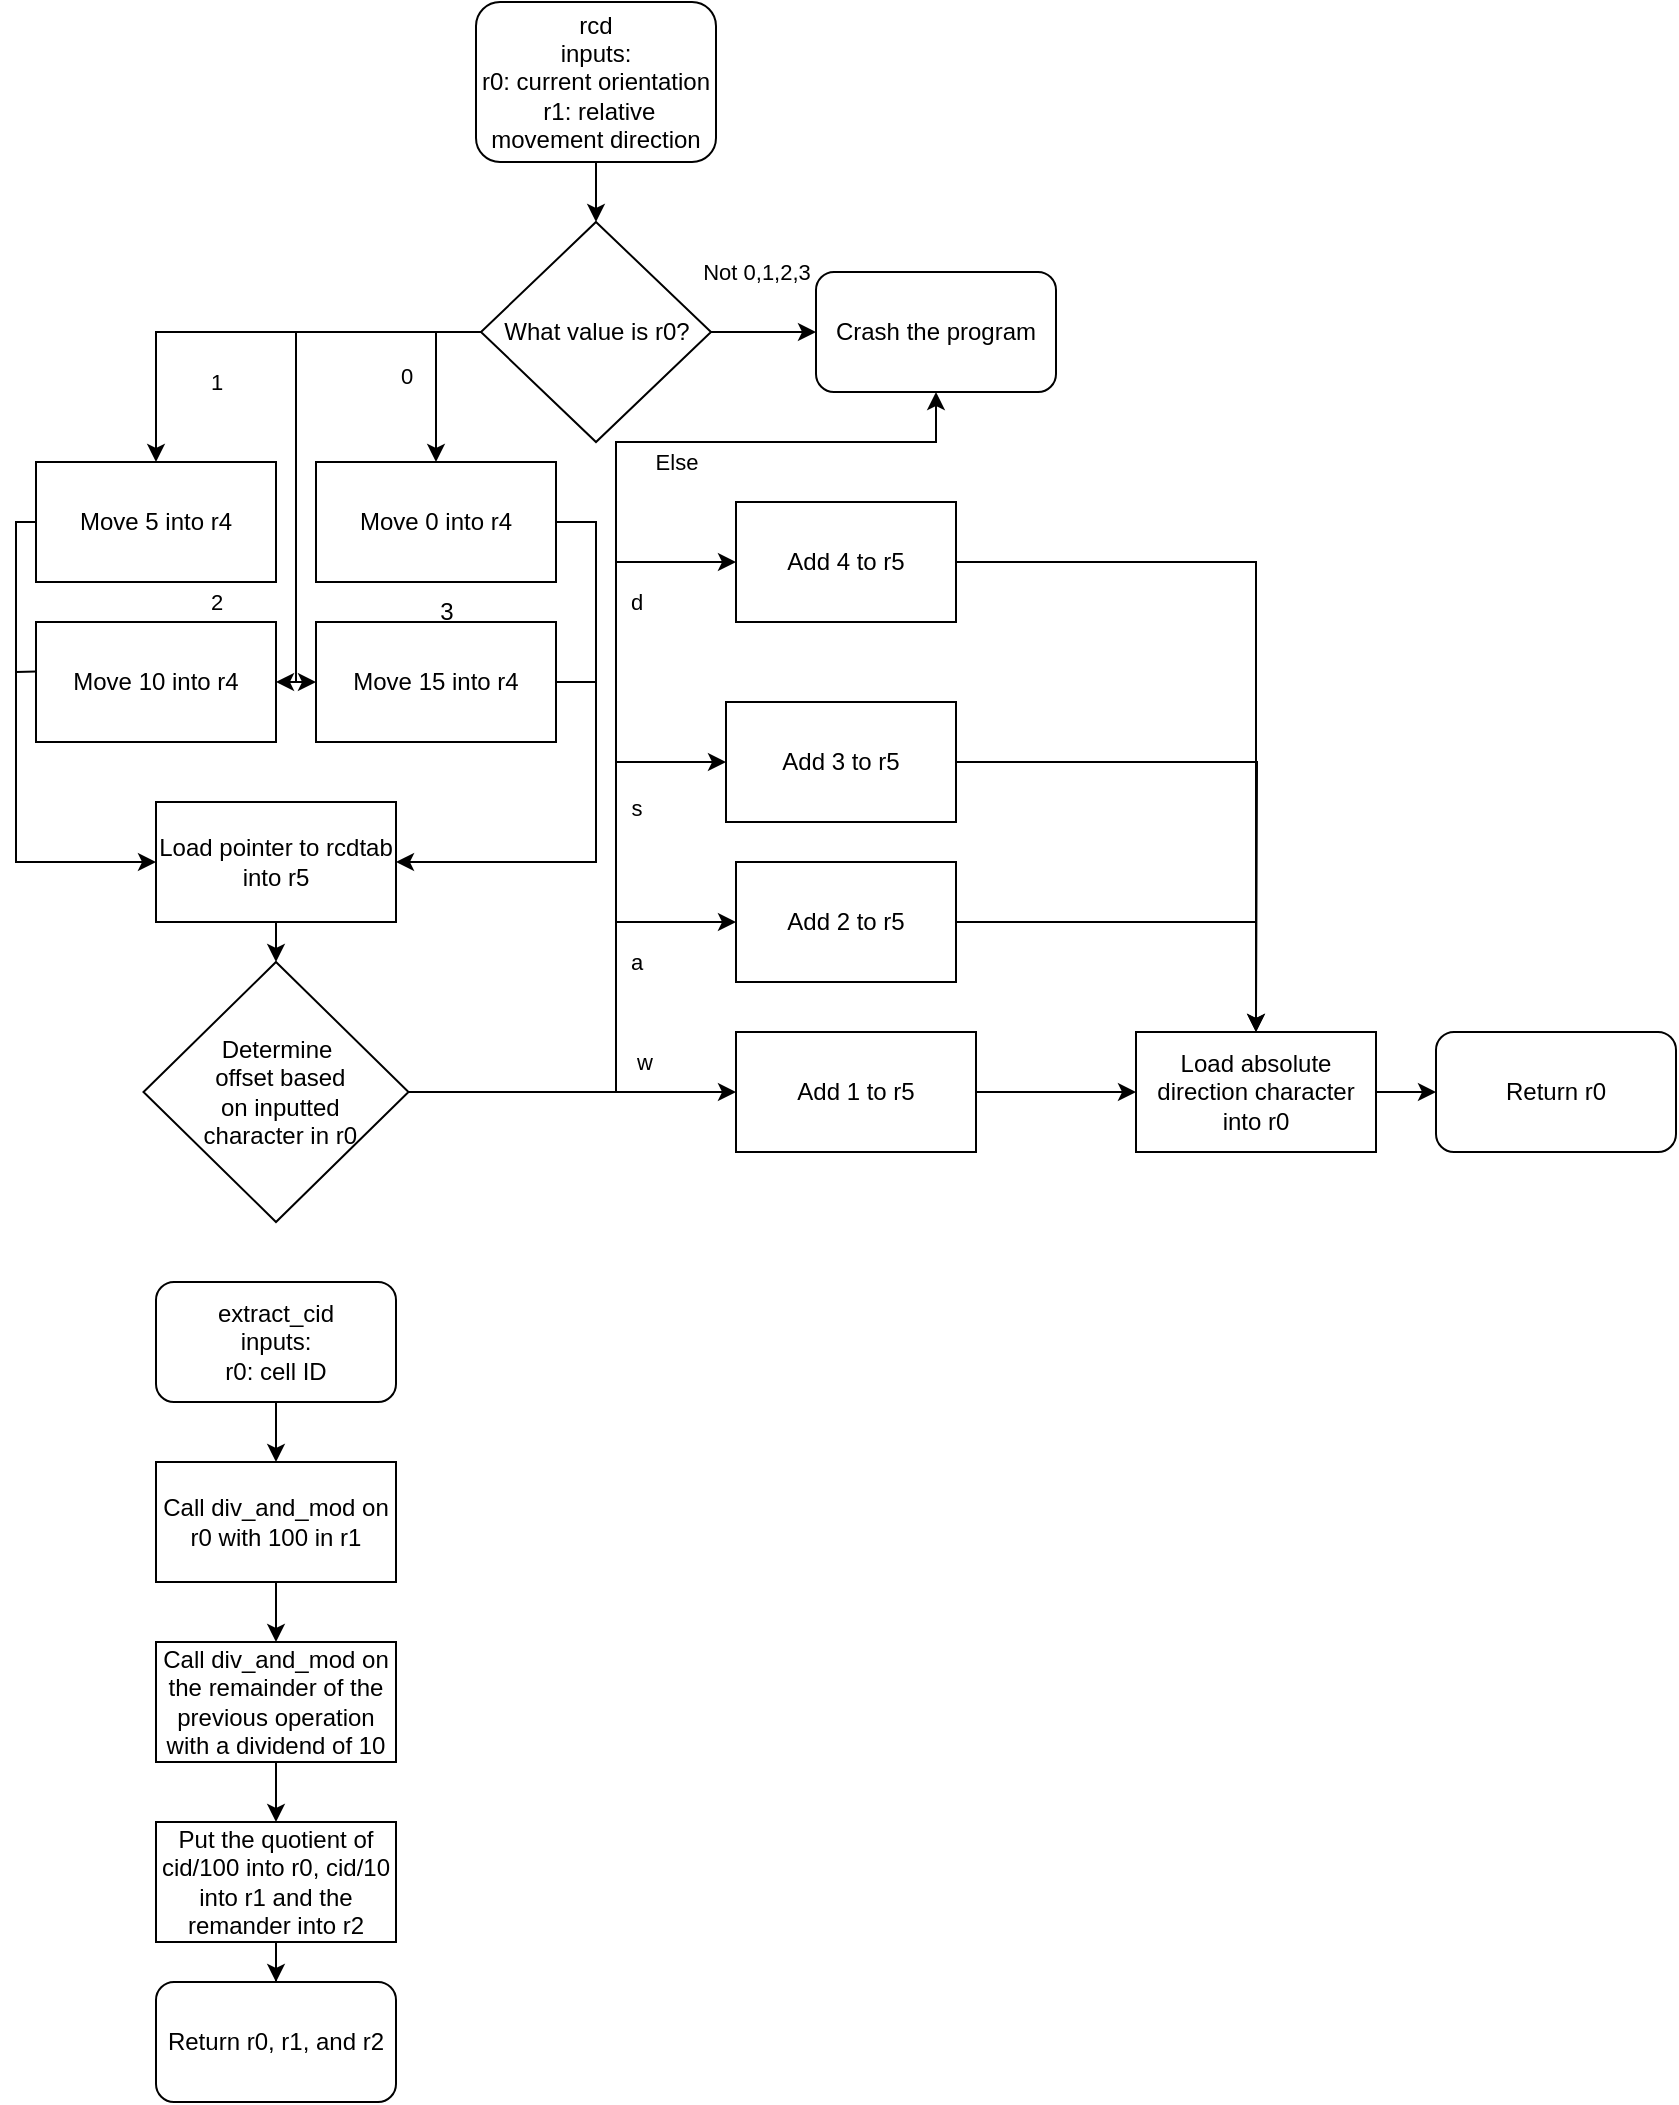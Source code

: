 <mxfile version="24.3.1" type="github">
  <diagram name="Page-1" id="1R23oaMPVLQUFAQNy4ek">
    <mxGraphModel dx="986" dy="505" grid="1" gridSize="10" guides="1" tooltips="1" connect="1" arrows="1" fold="1" page="1" pageScale="1" pageWidth="850" pageHeight="1100" math="0" shadow="0">
      <root>
        <mxCell id="0" />
        <mxCell id="1" parent="0" />
        <mxCell id="OCQK-Y03W5-qOWd1TSCP-3" value="" style="edgeStyle=orthogonalEdgeStyle;rounded=0;orthogonalLoop=1;jettySize=auto;html=1;" edge="1" parent="1" source="OCQK-Y03W5-qOWd1TSCP-1" target="OCQK-Y03W5-qOWd1TSCP-2">
          <mxGeometry relative="1" as="geometry" />
        </mxCell>
        <mxCell id="OCQK-Y03W5-qOWd1TSCP-1" value="&lt;div&gt;rcd&lt;/div&gt;&lt;div&gt;inputs:&lt;br&gt;&lt;/div&gt;r0: current orientation&lt;br&gt;&amp;nbsp;r1: relative movement direction " style="rounded=1;whiteSpace=wrap;html=1;" vertex="1" parent="1">
          <mxGeometry x="240" y="10" width="120" height="80" as="geometry" />
        </mxCell>
        <mxCell id="OCQK-Y03W5-qOWd1TSCP-5" value="" style="edgeStyle=orthogonalEdgeStyle;rounded=0;orthogonalLoop=1;jettySize=auto;html=1;" edge="1" parent="1" source="OCQK-Y03W5-qOWd1TSCP-2" target="OCQK-Y03W5-qOWd1TSCP-4">
          <mxGeometry relative="1" as="geometry" />
        </mxCell>
        <mxCell id="OCQK-Y03W5-qOWd1TSCP-6" value="Not 0,1,2,3" style="edgeLabel;html=1;align=center;verticalAlign=middle;resizable=0;points=[];" vertex="1" connectable="0" parent="OCQK-Y03W5-qOWd1TSCP-5">
          <mxGeometry x="-0.529" y="2" relative="1" as="geometry">
            <mxPoint x="10" y="-28" as="offset" />
          </mxGeometry>
        </mxCell>
        <mxCell id="OCQK-Y03W5-qOWd1TSCP-8" value="0" style="edgeStyle=orthogonalEdgeStyle;rounded=0;orthogonalLoop=1;jettySize=auto;html=1;exitX=0;exitY=0.5;exitDx=0;exitDy=0;entryX=0.5;entryY=0;entryDx=0;entryDy=0;" edge="1" parent="1" source="OCQK-Y03W5-qOWd1TSCP-2" target="OCQK-Y03W5-qOWd1TSCP-7">
          <mxGeometry y="-15" relative="1" as="geometry">
            <mxPoint as="offset" />
          </mxGeometry>
        </mxCell>
        <mxCell id="OCQK-Y03W5-qOWd1TSCP-2" value="What value is r0?" style="rhombus;whiteSpace=wrap;html=1;" vertex="1" parent="1">
          <mxGeometry x="242.5" y="120" width="115" height="110" as="geometry" />
        </mxCell>
        <mxCell id="OCQK-Y03W5-qOWd1TSCP-38" value="Else" style="edgeStyle=orthogonalEdgeStyle;rounded=0;orthogonalLoop=1;jettySize=auto;html=1;exitX=0.5;exitY=1;exitDx=0;exitDy=0;entryX=0.5;entryY=1;entryDx=0;entryDy=0;" edge="1" parent="1" target="OCQK-Y03W5-qOWd1TSCP-4">
          <mxGeometry x="-0.216" y="-10" relative="1" as="geometry">
            <mxPoint x="310" y="300" as="sourcePoint" />
            <Array as="points">
              <mxPoint x="310" y="230" />
              <mxPoint x="470" y="230" />
            </Array>
            <mxPoint as="offset" />
          </mxGeometry>
        </mxCell>
        <mxCell id="OCQK-Y03W5-qOWd1TSCP-4" value="Crash the program" style="rounded=1;whiteSpace=wrap;html=1;" vertex="1" parent="1">
          <mxGeometry x="410" y="145" width="120" height="60" as="geometry" />
        </mxCell>
        <mxCell id="OCQK-Y03W5-qOWd1TSCP-22" style="edgeStyle=orthogonalEdgeStyle;rounded=0;orthogonalLoop=1;jettySize=auto;html=1;exitX=1;exitY=0.5;exitDx=0;exitDy=0;entryX=1;entryY=0.5;entryDx=0;entryDy=0;" edge="1" parent="1" source="OCQK-Y03W5-qOWd1TSCP-7" target="OCQK-Y03W5-qOWd1TSCP-19">
          <mxGeometry relative="1" as="geometry" />
        </mxCell>
        <mxCell id="OCQK-Y03W5-qOWd1TSCP-7" value="Move 0 into r4" style="rounded=0;whiteSpace=wrap;html=1;" vertex="1" parent="1">
          <mxGeometry x="160" y="240" width="120" height="60" as="geometry" />
        </mxCell>
        <mxCell id="OCQK-Y03W5-qOWd1TSCP-12" value="1" style="edgeStyle=orthogonalEdgeStyle;rounded=0;orthogonalLoop=1;jettySize=auto;html=1;exitX=0;exitY=0.5;exitDx=0;exitDy=0;entryX=0.5;entryY=0;entryDx=0;entryDy=0;" edge="1" parent="1" source="OCQK-Y03W5-qOWd1TSCP-2" target="OCQK-Y03W5-qOWd1TSCP-9">
          <mxGeometry x="0.165" y="25" relative="1" as="geometry">
            <mxPoint as="offset" />
          </mxGeometry>
        </mxCell>
        <mxCell id="OCQK-Y03W5-qOWd1TSCP-9" value="Move 5 into r4" style="rounded=0;whiteSpace=wrap;html=1;" vertex="1" parent="1">
          <mxGeometry x="20" y="240" width="120" height="60" as="geometry" />
        </mxCell>
        <mxCell id="OCQK-Y03W5-qOWd1TSCP-14" value="2" style="edgeStyle=orthogonalEdgeStyle;rounded=0;orthogonalLoop=1;jettySize=auto;html=1;exitX=0;exitY=0.5;exitDx=0;exitDy=0;entryX=1;entryY=0.5;entryDx=0;entryDy=0;" edge="1" parent="1" source="OCQK-Y03W5-qOWd1TSCP-2" target="OCQK-Y03W5-qOWd1TSCP-13">
          <mxGeometry x="0.64" y="-40" relative="1" as="geometry">
            <Array as="points">
              <mxPoint x="150" y="175" />
              <mxPoint x="150" y="350" />
            </Array>
            <mxPoint as="offset" />
          </mxGeometry>
        </mxCell>
        <mxCell id="OCQK-Y03W5-qOWd1TSCP-13" value="Move 10 into r4" style="rounded=0;whiteSpace=wrap;html=1;" vertex="1" parent="1">
          <mxGeometry x="20" y="320" width="120" height="60" as="geometry" />
        </mxCell>
        <mxCell id="OCQK-Y03W5-qOWd1TSCP-23" style="edgeStyle=orthogonalEdgeStyle;rounded=0;orthogonalLoop=1;jettySize=auto;html=1;exitX=1;exitY=0.5;exitDx=0;exitDy=0;endArrow=none;endFill=0;" edge="1" parent="1" source="OCQK-Y03W5-qOWd1TSCP-15">
          <mxGeometry relative="1" as="geometry">
            <mxPoint x="300.0" y="350.048" as="targetPoint" />
          </mxGeometry>
        </mxCell>
        <mxCell id="OCQK-Y03W5-qOWd1TSCP-15" value="Move 15 into r4" style="rounded=0;whiteSpace=wrap;html=1;" vertex="1" parent="1">
          <mxGeometry x="160" y="320" width="120" height="60" as="geometry" />
        </mxCell>
        <mxCell id="OCQK-Y03W5-qOWd1TSCP-16" value="" style="endArrow=classic;html=1;rounded=0;entryX=0;entryY=0.5;entryDx=0;entryDy=0;" edge="1" parent="1" target="OCQK-Y03W5-qOWd1TSCP-15">
          <mxGeometry width="50" height="50" relative="1" as="geometry">
            <mxPoint x="150" y="350" as="sourcePoint" />
            <mxPoint x="200" y="320" as="targetPoint" />
          </mxGeometry>
        </mxCell>
        <mxCell id="OCQK-Y03W5-qOWd1TSCP-18" value="3" style="text;html=1;align=center;verticalAlign=middle;resizable=0;points=[];autosize=1;strokeColor=none;fillColor=none;" vertex="1" parent="1">
          <mxGeometry x="210" y="300" width="30" height="30" as="geometry" />
        </mxCell>
        <mxCell id="OCQK-Y03W5-qOWd1TSCP-25" value="" style="edgeStyle=orthogonalEdgeStyle;rounded=0;orthogonalLoop=1;jettySize=auto;html=1;" edge="1" parent="1" source="OCQK-Y03W5-qOWd1TSCP-19">
          <mxGeometry relative="1" as="geometry">
            <mxPoint x="140" y="490" as="targetPoint" />
          </mxGeometry>
        </mxCell>
        <mxCell id="OCQK-Y03W5-qOWd1TSCP-19" value="Load pointer to rcdtab into r5 " style="rounded=0;whiteSpace=wrap;html=1;" vertex="1" parent="1">
          <mxGeometry x="80" y="410" width="120" height="60" as="geometry" />
        </mxCell>
        <mxCell id="OCQK-Y03W5-qOWd1TSCP-20" style="edgeStyle=orthogonalEdgeStyle;rounded=0;orthogonalLoop=1;jettySize=auto;html=1;exitX=0;exitY=0.5;exitDx=0;exitDy=0;entryX=0;entryY=0.5;entryDx=0;entryDy=0;" edge="1" parent="1" source="OCQK-Y03W5-qOWd1TSCP-9" target="OCQK-Y03W5-qOWd1TSCP-19">
          <mxGeometry relative="1" as="geometry">
            <mxPoint x="60" y="460" as="targetPoint" />
            <Array as="points">
              <mxPoint x="10" y="270" />
              <mxPoint x="10" y="440" />
            </Array>
          </mxGeometry>
        </mxCell>
        <mxCell id="OCQK-Y03W5-qOWd1TSCP-21" value="" style="endArrow=none;html=1;rounded=0;entryX=0.003;entryY=0.413;entryDx=0;entryDy=0;entryPerimeter=0;" edge="1" parent="1" target="OCQK-Y03W5-qOWd1TSCP-13">
          <mxGeometry width="50" height="50" relative="1" as="geometry">
            <mxPoint x="10" y="345" as="sourcePoint" />
            <mxPoint x="120" y="360" as="targetPoint" />
          </mxGeometry>
        </mxCell>
        <mxCell id="OCQK-Y03W5-qOWd1TSCP-30" value="w" style="edgeStyle=orthogonalEdgeStyle;rounded=0;orthogonalLoop=1;jettySize=auto;html=1;" edge="1" parent="1" source="OCQK-Y03W5-qOWd1TSCP-28" target="OCQK-Y03W5-qOWd1TSCP-29">
          <mxGeometry x="0.433" y="15" relative="1" as="geometry">
            <mxPoint as="offset" />
          </mxGeometry>
        </mxCell>
        <mxCell id="OCQK-Y03W5-qOWd1TSCP-28" value="&lt;div&gt;Determine&lt;/div&gt;&lt;div&gt;&amp;nbsp;offset based&lt;/div&gt;&lt;div&gt;&amp;nbsp;on inputted&lt;/div&gt;&lt;div&gt;&amp;nbsp;character in r0&lt;/div&gt;" style="rhombus;whiteSpace=wrap;html=1;" vertex="1" parent="1">
          <mxGeometry x="73.75" y="490" width="132.5" height="130" as="geometry" />
        </mxCell>
        <mxCell id="OCQK-Y03W5-qOWd1TSCP-43" value="" style="edgeStyle=orthogonalEdgeStyle;rounded=0;orthogonalLoop=1;jettySize=auto;html=1;" edge="1" parent="1" source="OCQK-Y03W5-qOWd1TSCP-29" target="OCQK-Y03W5-qOWd1TSCP-40">
          <mxGeometry relative="1" as="geometry" />
        </mxCell>
        <mxCell id="OCQK-Y03W5-qOWd1TSCP-29" value="Add 1 to r5" style="rounded=0;whiteSpace=wrap;html=1;" vertex="1" parent="1">
          <mxGeometry x="370" y="525" width="120" height="60" as="geometry" />
        </mxCell>
        <mxCell id="OCQK-Y03W5-qOWd1TSCP-32" value="a" style="edgeStyle=orthogonalEdgeStyle;rounded=0;orthogonalLoop=1;jettySize=auto;html=1;exitX=1;exitY=0.5;exitDx=0;exitDy=0;entryX=0;entryY=0.5;entryDx=0;entryDy=0;" edge="1" parent="1" source="OCQK-Y03W5-qOWd1TSCP-28" target="OCQK-Y03W5-qOWd1TSCP-31">
          <mxGeometry x="0.598" y="-20" relative="1" as="geometry">
            <Array as="points">
              <mxPoint x="310" y="555" />
              <mxPoint x="310" y="470" />
            </Array>
            <mxPoint as="offset" />
          </mxGeometry>
        </mxCell>
        <mxCell id="OCQK-Y03W5-qOWd1TSCP-44" style="edgeStyle=orthogonalEdgeStyle;rounded=0;orthogonalLoop=1;jettySize=auto;html=1;exitX=1;exitY=0.5;exitDx=0;exitDy=0;entryX=0.5;entryY=0;entryDx=0;entryDy=0;" edge="1" parent="1" source="OCQK-Y03W5-qOWd1TSCP-31" target="OCQK-Y03W5-qOWd1TSCP-40">
          <mxGeometry relative="1" as="geometry" />
        </mxCell>
        <mxCell id="OCQK-Y03W5-qOWd1TSCP-31" value="Add 2 to r5" style="rounded=0;whiteSpace=wrap;html=1;" vertex="1" parent="1">
          <mxGeometry x="370" y="440" width="110" height="60" as="geometry" />
        </mxCell>
        <mxCell id="OCQK-Y03W5-qOWd1TSCP-34" value="s" style="edgeStyle=orthogonalEdgeStyle;rounded=0;orthogonalLoop=1;jettySize=auto;html=1;exitX=0;exitY=0.5;exitDx=0;exitDy=0;entryX=0;entryY=0.5;entryDx=0;entryDy=0;" edge="1" parent="1" target="OCQK-Y03W5-qOWd1TSCP-33">
          <mxGeometry x="-0.067" y="-10" relative="1" as="geometry">
            <mxPoint x="310" y="480" as="sourcePoint" />
            <Array as="points">
              <mxPoint x="310" y="390" />
            </Array>
            <mxPoint as="offset" />
          </mxGeometry>
        </mxCell>
        <mxCell id="OCQK-Y03W5-qOWd1TSCP-42" style="edgeStyle=orthogonalEdgeStyle;rounded=0;orthogonalLoop=1;jettySize=auto;html=1;exitX=1;exitY=0.5;exitDx=0;exitDy=0;endArrow=none;endFill=0;" edge="1" parent="1" source="OCQK-Y03W5-qOWd1TSCP-33">
          <mxGeometry relative="1" as="geometry">
            <mxPoint x="630" y="520" as="targetPoint" />
          </mxGeometry>
        </mxCell>
        <mxCell id="OCQK-Y03W5-qOWd1TSCP-33" value="Add 3 to r5" style="rounded=0;whiteSpace=wrap;html=1;" vertex="1" parent="1">
          <mxGeometry x="365" y="360" width="115" height="60" as="geometry" />
        </mxCell>
        <mxCell id="OCQK-Y03W5-qOWd1TSCP-37" value="d" style="edgeStyle=orthogonalEdgeStyle;rounded=0;orthogonalLoop=1;jettySize=auto;html=1;exitX=0;exitY=0.5;exitDx=0;exitDy=0;entryX=0;entryY=0.5;entryDx=0;entryDy=0;" edge="1" parent="1" target="OCQK-Y03W5-qOWd1TSCP-36">
          <mxGeometry x="0.111" y="-10" relative="1" as="geometry">
            <mxPoint x="310" y="410" as="sourcePoint" />
            <Array as="points">
              <mxPoint x="310" y="290" />
            </Array>
            <mxPoint as="offset" />
          </mxGeometry>
        </mxCell>
        <mxCell id="OCQK-Y03W5-qOWd1TSCP-41" style="edgeStyle=orthogonalEdgeStyle;rounded=0;orthogonalLoop=1;jettySize=auto;html=1;exitX=1;exitY=0.5;exitDx=0;exitDy=0;entryX=0.5;entryY=0;entryDx=0;entryDy=0;" edge="1" parent="1" source="OCQK-Y03W5-qOWd1TSCP-36" target="OCQK-Y03W5-qOWd1TSCP-40">
          <mxGeometry relative="1" as="geometry" />
        </mxCell>
        <mxCell id="OCQK-Y03W5-qOWd1TSCP-36" value="Add 4 to r5" style="rounded=0;whiteSpace=wrap;html=1;" vertex="1" parent="1">
          <mxGeometry x="370" y="260" width="110" height="60" as="geometry" />
        </mxCell>
        <mxCell id="OCQK-Y03W5-qOWd1TSCP-46" value="" style="edgeStyle=orthogonalEdgeStyle;rounded=0;orthogonalLoop=1;jettySize=auto;html=1;" edge="1" parent="1" source="OCQK-Y03W5-qOWd1TSCP-40" target="OCQK-Y03W5-qOWd1TSCP-45">
          <mxGeometry relative="1" as="geometry" />
        </mxCell>
        <mxCell id="OCQK-Y03W5-qOWd1TSCP-40" value="Load absolute direction character into r0 " style="rounded=0;whiteSpace=wrap;html=1;" vertex="1" parent="1">
          <mxGeometry x="570" y="525" width="120" height="60" as="geometry" />
        </mxCell>
        <mxCell id="OCQK-Y03W5-qOWd1TSCP-45" value="Return r0" style="rounded=1;whiteSpace=wrap;html=1;" vertex="1" parent="1">
          <mxGeometry x="720" y="525" width="120" height="60" as="geometry" />
        </mxCell>
        <mxCell id="OCQK-Y03W5-qOWd1TSCP-49" value="" style="edgeStyle=orthogonalEdgeStyle;rounded=0;orthogonalLoop=1;jettySize=auto;html=1;" edge="1" parent="1" source="OCQK-Y03W5-qOWd1TSCP-47" target="OCQK-Y03W5-qOWd1TSCP-48">
          <mxGeometry relative="1" as="geometry" />
        </mxCell>
        <mxCell id="OCQK-Y03W5-qOWd1TSCP-47" value="&lt;div&gt;extract_cid&lt;/div&gt;&lt;div&gt;inputs:&lt;br&gt;r0: cell ID&lt;br&gt;&lt;/div&gt;" style="rounded=1;whiteSpace=wrap;html=1;" vertex="1" parent="1">
          <mxGeometry x="80" y="650" width="120" height="60" as="geometry" />
        </mxCell>
        <mxCell id="OCQK-Y03W5-qOWd1TSCP-51" value="" style="edgeStyle=orthogonalEdgeStyle;rounded=0;orthogonalLoop=1;jettySize=auto;html=1;" edge="1" parent="1" source="OCQK-Y03W5-qOWd1TSCP-48" target="OCQK-Y03W5-qOWd1TSCP-50">
          <mxGeometry relative="1" as="geometry" />
        </mxCell>
        <mxCell id="OCQK-Y03W5-qOWd1TSCP-48" value="Call div_and_mod on r0 with 100 in r1" style="rounded=0;whiteSpace=wrap;html=1;" vertex="1" parent="1">
          <mxGeometry x="80" y="740" width="120" height="60" as="geometry" />
        </mxCell>
        <mxCell id="OCQK-Y03W5-qOWd1TSCP-53" value="" style="edgeStyle=orthogonalEdgeStyle;rounded=0;orthogonalLoop=1;jettySize=auto;html=1;" edge="1" parent="1" source="OCQK-Y03W5-qOWd1TSCP-50" target="OCQK-Y03W5-qOWd1TSCP-52">
          <mxGeometry relative="1" as="geometry" />
        </mxCell>
        <mxCell id="OCQK-Y03W5-qOWd1TSCP-50" value="Call div_and_mod on the remainder of the previous operation with a dividend of 10" style="rounded=0;whiteSpace=wrap;html=1;" vertex="1" parent="1">
          <mxGeometry x="80" y="830" width="120" height="60" as="geometry" />
        </mxCell>
        <mxCell id="OCQK-Y03W5-qOWd1TSCP-55" value="" style="edgeStyle=orthogonalEdgeStyle;rounded=0;orthogonalLoop=1;jettySize=auto;html=1;" edge="1" parent="1" source="OCQK-Y03W5-qOWd1TSCP-52" target="OCQK-Y03W5-qOWd1TSCP-54">
          <mxGeometry relative="1" as="geometry" />
        </mxCell>
        <mxCell id="OCQK-Y03W5-qOWd1TSCP-52" value="Put the quotient of cid/100 into r0, cid/10 into r1 and the remander into r2" style="rounded=0;whiteSpace=wrap;html=1;" vertex="1" parent="1">
          <mxGeometry x="80" y="920" width="120" height="60" as="geometry" />
        </mxCell>
        <mxCell id="OCQK-Y03W5-qOWd1TSCP-54" value="Return r0, r1, and r2" style="rounded=1;whiteSpace=wrap;html=1;" vertex="1" parent="1">
          <mxGeometry x="80" y="1000" width="120" height="60" as="geometry" />
        </mxCell>
      </root>
    </mxGraphModel>
  </diagram>
</mxfile>
